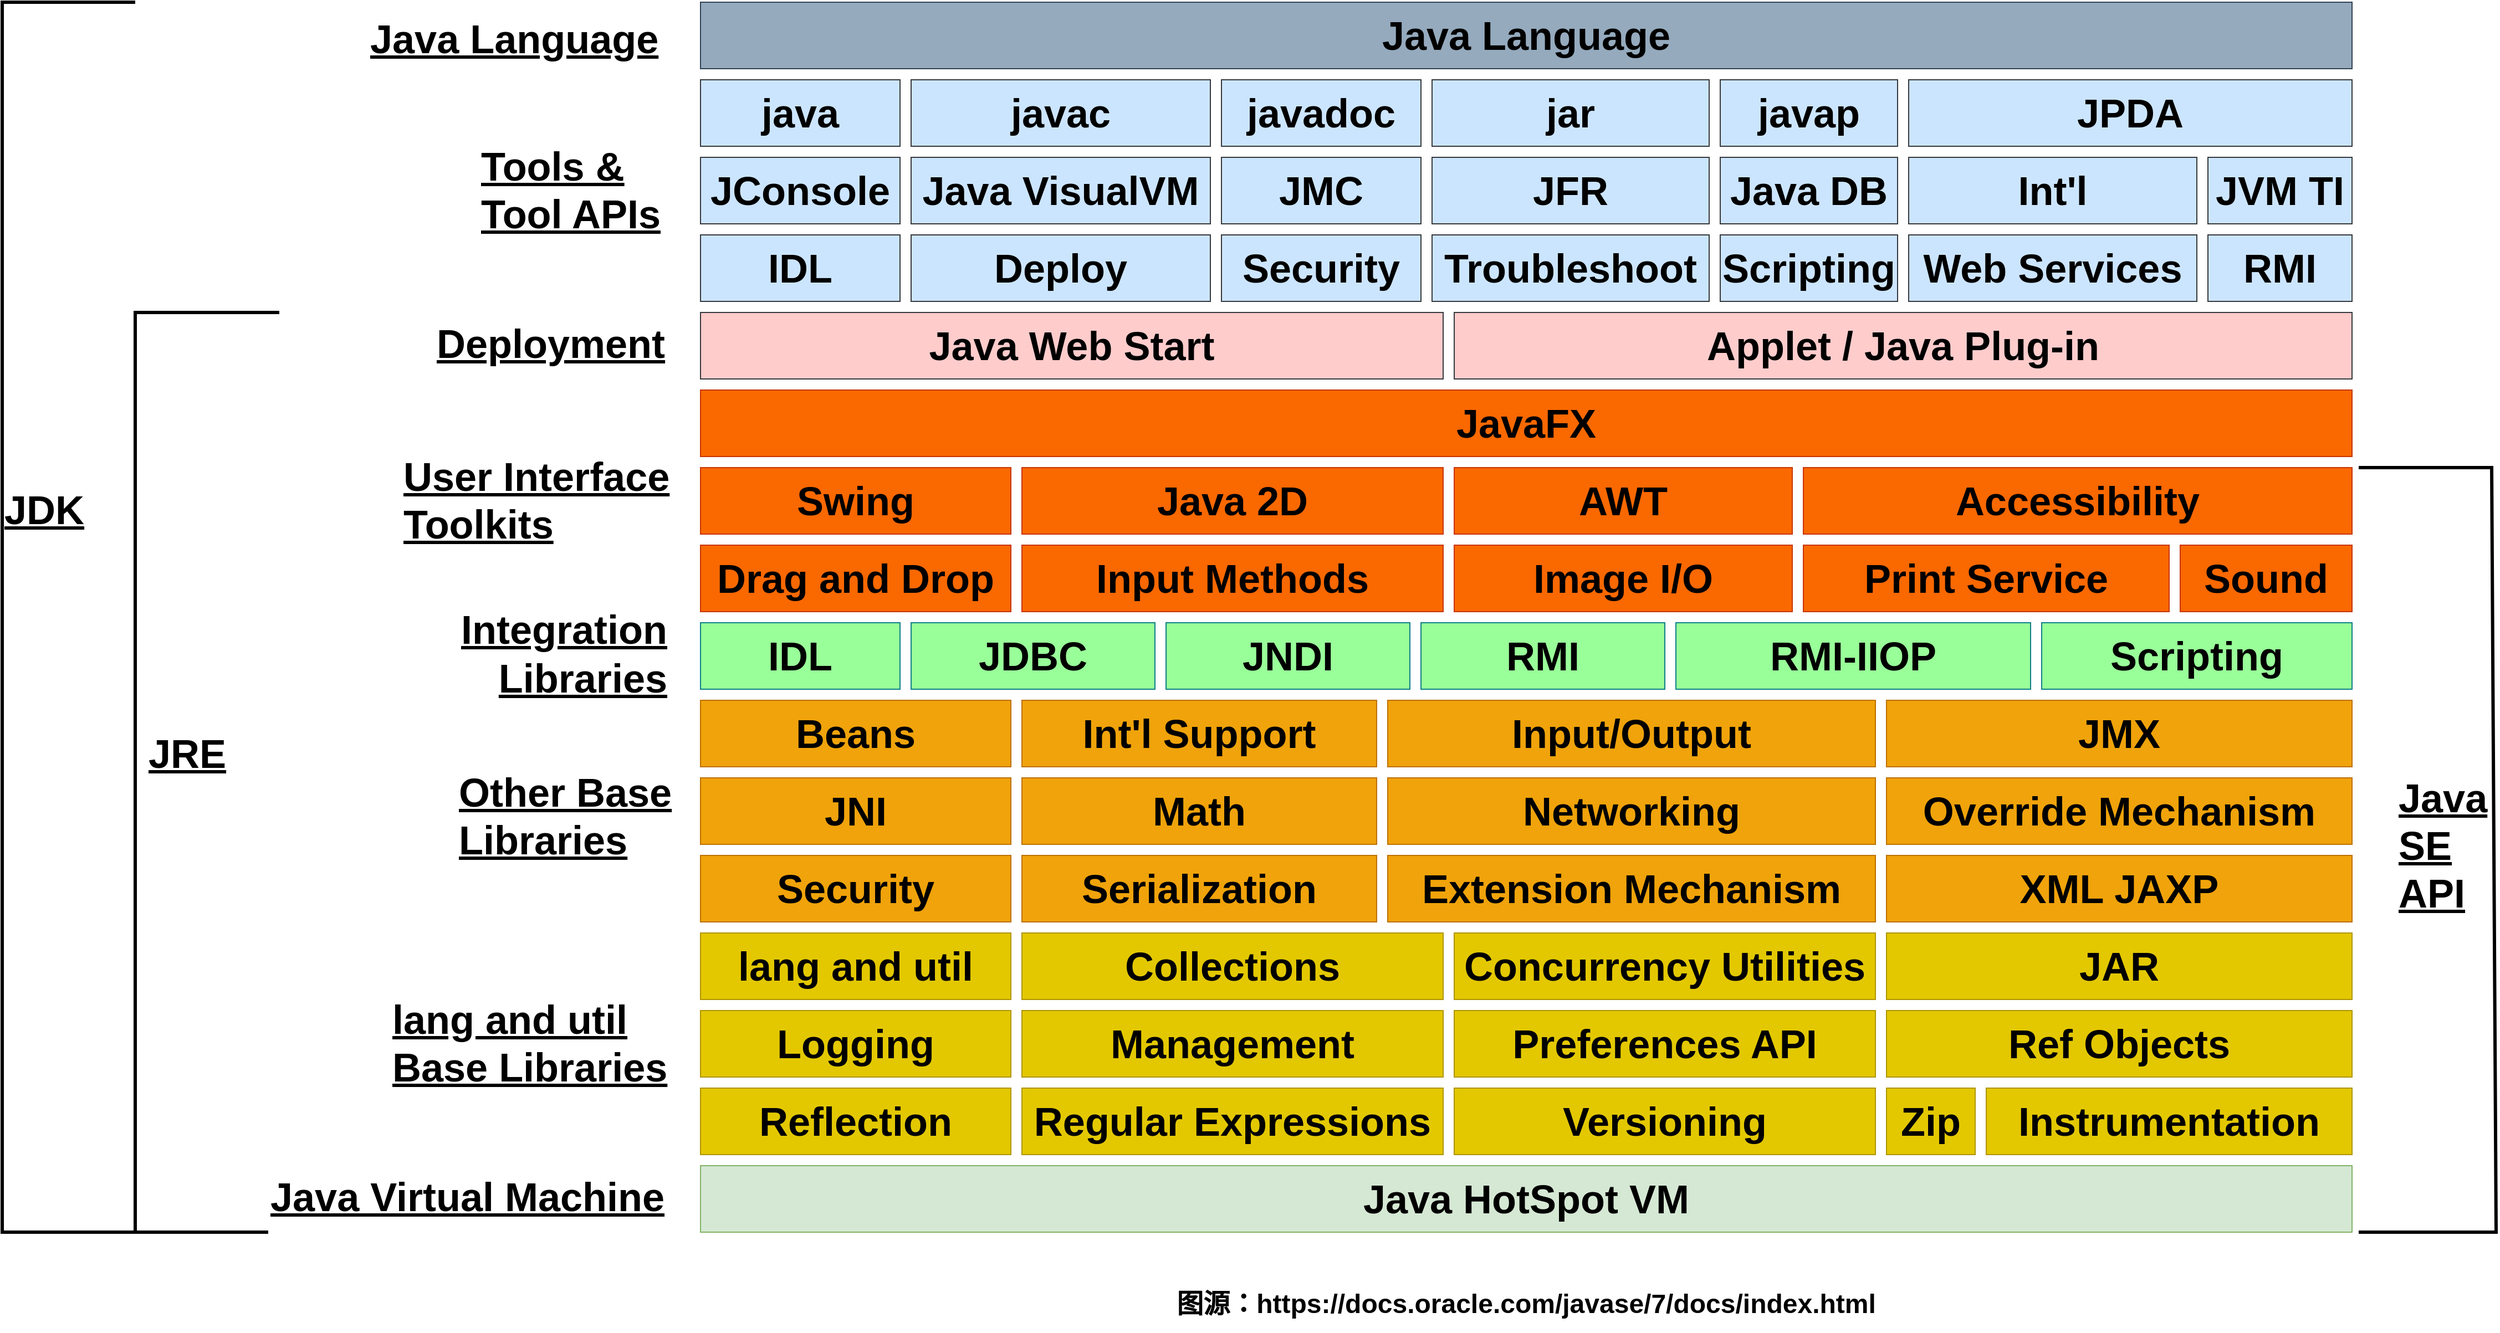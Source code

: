 <mxfile version="21.2.1" type="github">
  <diagram name="第 1 页" id="e0v4SnkxaWRDu-nPqgIv">
    <mxGraphModel dx="2215" dy="1630" grid="1" gridSize="10" guides="1" tooltips="1" connect="0" arrows="1" fold="1" page="1" pageScale="1" pageWidth="2400" pageHeight="1400" math="0" shadow="0">
      <root>
        <mxCell id="0" />
        <mxCell id="1" parent="0" />
        <mxCell id="uxTEpEnqK7FpSmuJOx9n-1" value="&lt;a style=&quot;color: rgb(0, 0, 0); font-family: Arial, Helvetica, sans-serif; font-weight: bold; text-decoration-line: none; font-size: 36px;&quot; class=&quot;atext&quot; href=&quot;https://docs.oracle.com/javase/7/docs/technotes/guides/vm/index.html&quot; alt=&quot;Java HotSpot VM&quot;&gt;Java HotSpot VM&lt;/a&gt;" style="rounded=0;whiteSpace=wrap;html=1;fillColor=#d5e8d4;strokeColor=#82b366;verticalAlign=middle;" parent="1" vertex="1">
          <mxGeometry x="705" y="1163" width="1490" height="60" as="geometry" />
        </mxCell>
        <mxCell id="uxTEpEnqK7FpSmuJOx9n-5" value="&lt;a style=&quot;color: rgb(0, 0, 0); font-family: Arial, Helvetica, sans-serif; font-weight: bold; text-decoration-line: none;&quot; alt=&quot;Introspection of loaded classes and objects&quot; class=&quot;atext&quot; href=&quot;https://docs.oracle.com/javase/7/docs/technotes/guides/reflection/index.html&quot;&gt;&lt;font style=&quot;font-size: 36px;&quot;&gt;Reflection&lt;/font&gt;&lt;/a&gt;" style="rounded=0;whiteSpace=wrap;html=1;fontSize=36;fillColor=#e3c800;strokeColor=#B09500;fontColor=#000000;" parent="1" vertex="1">
          <mxGeometry x="705" y="1093" width="280" height="60" as="geometry" />
        </mxCell>
        <mxCell id="uxTEpEnqK7FpSmuJOx9n-6" value="&lt;a style=&quot;color: rgb(0, 0, 0); font-family: Arial, Helvetica, sans-serif; font-weight: bold; text-decoration-line: none;&quot; class=&quot;atext&quot; href=&quot;https://docs.oracle.com/javase/7/docs/api/java/util/regex/package-summary.html&quot; alt=&quot;Regular expressions&quot;&gt;&lt;font style=&quot;font-size: 36px;&quot;&gt;Regular Expressions&lt;/font&gt;&lt;/a&gt;" style="rounded=0;whiteSpace=wrap;html=1;fontSize=36;fillColor=#e3c800;strokeColor=#B09500;fontColor=#000000;" parent="1" vertex="1">
          <mxGeometry x="995" y="1093" width="380" height="60" as="geometry" />
        </mxCell>
        <mxCell id="uxTEpEnqK7FpSmuJOx9n-7" value="&lt;a style=&quot;color: rgb(0, 0, 0); font-family: Arial, Helvetica, sans-serif; font-weight: bold; text-decoration-line: none;&quot; alt=&quot;Package Version Identification&quot; class=&quot;atext&quot; href=&quot;https://docs.oracle.com/javase/7/docs/technotes/guides/versioning/index.html&quot;&gt;Versioning&lt;/a&gt;" style="rounded=0;whiteSpace=wrap;html=1;fontSize=36;fillColor=#e3c800;strokeColor=#B09500;fontColor=#000000;" parent="1" vertex="1">
          <mxGeometry x="1385" y="1093" width="380" height="60" as="geometry" />
        </mxCell>
        <mxCell id="uxTEpEnqK7FpSmuJOx9n-8" value="&lt;a style=&quot;color: rgb(0, 0, 0); font-family: Arial, Helvetica, sans-serif; font-weight: bold; text-decoration-line: none;&quot; alt=&quot;Reading and writing ZIP and GZIP file formats&quot; class=&quot;atext&quot; href=&quot;https://docs.oracle.com/javase/7/docs/api/java/util/zip/package-summary.html&quot;&gt;&lt;font style=&quot;font-size: 36px;&quot;&gt;Zip&lt;/font&gt;&lt;/a&gt;" style="rounded=0;whiteSpace=wrap;html=1;fontSize=36;fillColor=#e3c800;strokeColor=#B09500;fontColor=#000000;" parent="1" vertex="1">
          <mxGeometry x="1775" y="1093" width="80" height="60" as="geometry" />
        </mxCell>
        <mxCell id="uxTEpEnqK7FpSmuJOx9n-9" value="&lt;a style=&quot;color: rgb(0, 0, 0); font-family: Arial, Helvetica, sans-serif; font-weight: bold; text-decoration-line: none;&quot; alt=&quot;instrumentation&quot; class=&quot;atext&quot; href=&quot;https://docs.oracle.com/javase/7/docs/technotes/guides/instrumentation/index.html&quot;&gt;Instrumentation&lt;/a&gt;" style="rounded=0;whiteSpace=wrap;html=1;fontSize=36;fillColor=#e3c800;strokeColor=#B09500;fontColor=#000000;" parent="1" vertex="1">
          <mxGeometry x="1865" y="1093" width="330" height="60" as="geometry" />
        </mxCell>
        <mxCell id="uxTEpEnqK7FpSmuJOx9n-10" value="&lt;a style=&quot;color: rgb(0, 0, 0); font-family: Arial, Helvetica, sans-serif; font-weight: bold; text-decoration-line: none;&quot; class=&quot;atext&quot; href=&quot;https://docs.oracle.com/javase/7/docs/technotes/guides/logging/index.html&quot; alt=&quot;Logging features&quot;&gt;Logging&lt;/a&gt;" style="rounded=0;whiteSpace=wrap;html=1;fontSize=36;fillColor=#e3c800;strokeColor=#B09500;fontColor=#000000;" parent="1" vertex="1">
          <mxGeometry x="705" y="1023" width="280" height="60" as="geometry" />
        </mxCell>
        <mxCell id="uxTEpEnqK7FpSmuJOx9n-11" value="&lt;a style=&quot;color: rgb(0, 0, 0); font-family: Arial, Helvetica, sans-serif; font-weight: bold; text-decoration-line: none;&quot; alt=&quot;Java virtual machine monitoring and management&quot; class=&quot;atext&quot; href=&quot;https://docs.oracle.com/javase/7/docs/technotes/guides/management/index.html&quot;&gt;Management&lt;/a&gt;" style="rounded=0;whiteSpace=wrap;html=1;fontSize=36;fillColor=#e3c800;strokeColor=#B09500;fontColor=#000000;" parent="1" vertex="1">
          <mxGeometry x="995" y="1023" width="380" height="60" as="geometry" />
        </mxCell>
        <mxCell id="uxTEpEnqK7FpSmuJOx9n-12" value="&lt;a style=&quot;color: rgb(0, 0, 0); font-family: Arial, Helvetica, sans-serif; font-weight: bold; text-decoration-line: none;&quot; class=&quot;atext&quot; href=&quot;https://docs.oracle.com/javase/7/docs/technotes/guides/preferences/index.html&quot; alt=&quot;Preferences&quot;&gt;Preferences API&lt;/a&gt;" style="rounded=0;whiteSpace=wrap;html=1;fontSize=36;fillColor=#e3c800;strokeColor=#B09500;fontColor=#000000;" parent="1" vertex="1">
          <mxGeometry x="1385" y="1023" width="380" height="60" as="geometry" />
        </mxCell>
        <mxCell id="uxTEpEnqK7FpSmuJOx9n-14" value="&lt;a style=&quot;color: rgb(0, 0, 0); font-family: Arial, Helvetica, sans-serif; font-weight: bold; text-decoration-line: none;&quot; class=&quot;atext&quot; href=&quot;https://docs.oracle.com/javase/7/docs/api/java/lang/ref/package-summary.html&quot; alt=&quot;Reference Objects API&quot;&gt;Ref Objects&lt;/a&gt;" style="rounded=0;whiteSpace=wrap;html=1;fontSize=36;fillColor=#e3c800;strokeColor=#B09500;fontColor=#000000;" parent="1" vertex="1">
          <mxGeometry x="1775" y="1023" width="420" height="60" as="geometry" />
        </mxCell>
        <mxCell id="uxTEpEnqK7FpSmuJOx9n-15" value="&lt;a style=&quot;color: rgb(0, 0, 0); font-family: Arial, Helvetica, sans-serif; font-weight: bold; text-decoration-line: none;&quot; alt=&quot;java.lang and java.util packages&quot; class=&quot;atext&quot; href=&quot;https://docs.oracle.com/javase/7/docs/technotes/guides/lang/index.html&quot;&gt;lang and util&lt;/a&gt;" style="rounded=0;whiteSpace=wrap;html=1;fontSize=36;fillColor=#e3c800;strokeColor=#B09500;fontColor=#000000;" parent="1" vertex="1">
          <mxGeometry x="705" y="953" width="280" height="60" as="geometry" />
        </mxCell>
        <mxCell id="uxTEpEnqK7FpSmuJOx9n-16" value="&lt;a style=&quot;color: rgb(0, 0, 0); font-family: Arial, Helvetica, sans-serif; font-weight: bold; text-decoration-line: none;&quot; alt=&quot;Framework for representing and manipulating collections&quot; class=&quot;atext&quot; href=&quot;https://docs.oracle.com/javase/7/docs/technotes/guides/collections/index.html&quot;&gt;Collections&lt;/a&gt;" style="rounded=0;whiteSpace=wrap;html=1;fontSize=36;fillColor=#e3c800;strokeColor=#B09500;fontColor=#000000;" parent="1" vertex="1">
          <mxGeometry x="995" y="953" width="380" height="60" as="geometry" />
        </mxCell>
        <mxCell id="uxTEpEnqK7FpSmuJOx9n-17" value="&lt;a style=&quot;color: rgb(0, 0, 0); font-family: Arial, Helvetica, sans-serif; font-weight: bold; text-decoration-line: none;&quot; alt=&quot;Concurrency utilities&quot; class=&quot;atext&quot; href=&quot;https://docs.oracle.com/javase/7/docs/technotes/guides/concurrency/index.html&quot;&gt;Concurrency Utilities&lt;/a&gt;" style="rounded=0;whiteSpace=wrap;html=1;fontSize=36;fillColor=#e3c800;strokeColor=#B09500;fontColor=#000000;" parent="1" vertex="1">
          <mxGeometry x="1385" y="953" width="380" height="60" as="geometry" />
        </mxCell>
        <mxCell id="uxTEpEnqK7FpSmuJOx9n-18" value="&lt;a style=&quot;color: rgb(0, 0, 0); font-family: Arial, Helvetica, sans-serif; font-weight: bold; text-decoration-line: none;&quot; alt=&quot;Platform-independent file format that aggregates many files into one&quot; class=&quot;atext&quot; href=&quot;https://docs.oracle.com/javase/7/docs/technotes/guides/jar/index.html&quot;&gt;JAR&lt;/a&gt;" style="rounded=0;whiteSpace=wrap;html=1;fontSize=36;fillColor=#e3c800;strokeColor=#B09500;fontColor=#000000;" parent="1" vertex="1">
          <mxGeometry x="1775" y="953" width="420" height="60" as="geometry" />
        </mxCell>
        <mxCell id="uxTEpEnqK7FpSmuJOx9n-19" value="&lt;a style=&quot;font-size: 36px; color: rgb(0, 0, 0); font-family: Arial, Helvetica, sans-serif; text-decoration: underline; font-style: normal; font-variant-ligatures: normal; font-variant-caps: normal; font-weight: 400; letter-spacing: normal; orphans: 2; text-align: right; text-indent: 0px; text-transform: none; widows: 2; word-spacing: 0px; -webkit-text-stroke-width: 0px;&quot; class=&quot;ahead&quot; href=&quot;https://docs.oracle.com/javase/7/docs/technotes/guides/vm/index.html&quot; alt=&quot;Java Virtual Machine&quot;&gt;&lt;b style=&quot;font-size: 36px;&quot;&gt;Java Virtual Machine&lt;/b&gt;&lt;/a&gt;" style="text;whiteSpace=wrap;html=1;fontSize=36;" parent="1" vertex="1">
          <mxGeometry x="315" y="1163" width="370" height="60" as="geometry" />
        </mxCell>
        <mxCell id="uxTEpEnqK7FpSmuJOx9n-20" value="&lt;a style=&quot;font-size: 36px; color: rgb(0, 0, 0); font-family: Arial, Helvetica, sans-serif; text-decoration: underline; font-style: normal; font-variant-ligatures: normal; font-variant-caps: normal; font-weight: 400; letter-spacing: normal; orphans: 2; text-align: right; text-indent: 0px; text-transform: none; widows: 2; word-spacing: 0px; -webkit-text-stroke-width: 0px;&quot; class=&quot;ahead&quot; href=&quot;https://docs.oracle.com/javase/7/docs/technotes/guides/index.html#langutil&quot;&gt;&lt;b style=&quot;font-size: 36px;&quot;&gt;lang and util&lt;br style=&quot;font-size: 36px;&quot;&gt;Base Libraries&lt;/b&gt;&lt;/a&gt;" style="text;whiteSpace=wrap;html=1;fontSize=36;" parent="1" vertex="1">
          <mxGeometry x="425" y="1003" width="260" height="100" as="geometry" />
        </mxCell>
        <mxCell id="uxTEpEnqK7FpSmuJOx9n-21" value="&lt;font style=&quot;font-size: 24px;&quot;&gt;图源：https://docs.oracle.com/javase/7/docs/index.html&lt;/font&gt;" style="text;html=1;strokeColor=none;fillColor=none;align=center;verticalAlign=middle;whiteSpace=wrap;rounded=0;fontStyle=1" parent="1" vertex="1">
          <mxGeometry x="1115" y="1263" width="670" height="50" as="geometry" />
        </mxCell>
        <mxCell id="oNcUS2OVP6WuHT-fpof1-1" value="&lt;a style=&quot;color: rgb(0, 0, 0); font-family: Arial, Helvetica, sans-serif; font-weight: bold; text-decoration-line: none;&quot; alt=&quot;Writing secure applications&quot; class=&quot;atext&quot; href=&quot;https://docs.oracle.com/javase/7/docs/technotes/guides/security/index.html&quot;&gt;Security&lt;/a&gt;" style="rounded=0;whiteSpace=wrap;html=1;fontSize=36;fillColor=#f0a30a;strokeColor=#BD7000;fontColor=#000000;" parent="1" vertex="1">
          <mxGeometry x="705" y="883" width="280" height="60" as="geometry" />
        </mxCell>
        <mxCell id="oNcUS2OVP6WuHT-fpof1-2" value="&lt;a style=&quot;color: rgb(0, 0, 0); font-family: Arial, Helvetica, sans-serif; font-weight: bold; text-decoration-line: none;&quot; alt=&quot;Java input/output classes with object support serialization&quot; class=&quot;atext&quot; href=&quot;https://docs.oracle.com/javase/7/docs/technotes/guides/serialization/index.html&quot;&gt;Serialization&lt;/a&gt;" style="rounded=0;whiteSpace=wrap;html=1;fontSize=36;fillColor=#f0a30a;strokeColor=#BD7000;fontColor=#000000;" parent="1" vertex="1">
          <mxGeometry x="995" y="883" width="320" height="60" as="geometry" />
        </mxCell>
        <mxCell id="oNcUS2OVP6WuHT-fpof1-3" value="&lt;a style=&quot;color: rgb(0, 0, 0); font-family: Arial, Helvetica, sans-serif; font-weight: bold; text-decoration-line: none;&quot; alt=&quot;Mechanism for JVM to use optional packages&quot; class=&quot;atext&quot; href=&quot;https://docs.oracle.com/javase/7/docs/technotes/guides/extensions/index.html&quot;&gt;Extension Mechanism&lt;/a&gt;" style="rounded=0;whiteSpace=wrap;html=1;fontSize=36;fillColor=#f0a30a;strokeColor=#BD7000;fontColor=#000000;" parent="1" vertex="1">
          <mxGeometry x="1325" y="883" width="440" height="60" as="geometry" />
        </mxCell>
        <mxCell id="oNcUS2OVP6WuHT-fpof1-5" value="&lt;a style=&quot;color: rgb(0, 0, 0); font-family: Arial, Helvetica, sans-serif; font-weight: bold; text-decoration-line: none;&quot; alt=&quot;Java API for Extensible Markup Language Processing&quot; class=&quot;atext&quot; href=&quot;https://docs.oracle.com/javase/7/docs/technotes/guides/xml/index.html&quot;&gt;XML JAXP&lt;/a&gt;" style="rounded=0;whiteSpace=wrap;html=1;fontSize=36;fillColor=#f0a30a;strokeColor=#BD7000;fontColor=#000000;" parent="1" vertex="1">
          <mxGeometry x="1775" y="883" width="420" height="60" as="geometry" />
        </mxCell>
        <mxCell id="oNcUS2OVP6WuHT-fpof1-6" value="&lt;a style=&quot;color: rgb(0, 0, 0); font-family: Arial, Helvetica, sans-serif; font-weight: bold; text-decoration-line: none;&quot; alt=&quot;Java Native Interface&quot; class=&quot;atext&quot; href=&quot;https://docs.oracle.com/javase/7/docs/technotes/guides/jni/index.html&quot;&gt;JNI&lt;/a&gt;" style="rounded=0;whiteSpace=wrap;html=1;fontSize=36;fillColor=#f0a30a;strokeColor=#BD7000;fontColor=#000000;" parent="1" vertex="1">
          <mxGeometry x="705" y="813" width="280" height="60" as="geometry" />
        </mxCell>
        <mxCell id="oNcUS2OVP6WuHT-fpof1-7" value="&lt;a style=&quot;color: rgb(0, 0, 0); font-family: Arial, Helvetica, sans-serif; font-weight: bold; text-decoration-line: none;&quot; alt=&quot;Floating point and arbitrary-precision math&quot; class=&quot;atext&quot; href=&quot;https://docs.oracle.com/javase/7/docs/technotes/guides/math/index.html&quot;&gt;Math&lt;/a&gt;" style="rounded=0;whiteSpace=wrap;html=1;fontSize=36;fillColor=#f0a30a;strokeColor=#BD7000;fontColor=#000000;" parent="1" vertex="1">
          <mxGeometry x="995" y="813" width="320" height="60" as="geometry" />
        </mxCell>
        <mxCell id="oNcUS2OVP6WuHT-fpof1-8" value="&lt;a style=&quot;color: rgb(0, 0, 0); font-family: Arial, Helvetica, sans-serif; font-weight: bold; text-decoration-line: none;&quot; alt=&quot;Networking API&quot; class=&quot;atext&quot; href=&quot;https://docs.oracle.com/javase/7/docs/technotes/guides/net/index.html&quot;&gt;Networking&lt;/a&gt;" style="rounded=0;whiteSpace=wrap;html=1;fontSize=36;fillColor=#f0a30a;strokeColor=#BD7000;fontColor=#000000;" parent="1" vertex="1">
          <mxGeometry x="1325" y="813" width="440" height="60" as="geometry" />
        </mxCell>
        <mxCell id="oNcUS2OVP6WuHT-fpof1-9" value="&lt;a style=&quot;color: rgb(0, 0, 0); font-family: Arial, Helvetica, sans-serif; font-weight: bold; text-decoration-line: none;&quot; alt=&quot;Endorsed Standards Override Mechanism&quot; class=&quot;atext&quot; href=&quot;https://docs.oracle.com/javase/7/docs/technotes/guides/standards/index.html&quot;&gt;Override Mechanism&lt;/a&gt;" style="rounded=0;whiteSpace=wrap;html=1;fontSize=36;fillColor=#f0a30a;strokeColor=#BD7000;fontColor=#000000;" parent="1" vertex="1">
          <mxGeometry x="1775" y="813" width="420" height="60" as="geometry" />
        </mxCell>
        <mxCell id="oNcUS2OVP6WuHT-fpof1-10" value="&lt;a style=&quot;color: rgb(0, 0, 0); font-family: Arial, Helvetica, sans-serif; font-weight: bold; text-decoration-line: none;&quot; alt=&quot;Java Beans component API&quot; class=&quot;atext&quot; href=&quot;https://docs.oracle.com/javase/7/docs/technotes/guides/beans/index.html&quot;&gt;Beans&lt;/a&gt;" style="rounded=0;whiteSpace=wrap;html=1;fontSize=36;fillColor=#f0a30a;strokeColor=#BD7000;fontColor=#000000;" parent="1" vertex="1">
          <mxGeometry x="705" y="743" width="280" height="60" as="geometry" />
        </mxCell>
        <mxCell id="oNcUS2OVP6WuHT-fpof1-11" value="&lt;a style=&quot;color: rgb(0, 0, 0); font-family: Arial, Helvetica, sans-serif; font-weight: bold; text-decoration-line: none;&quot; alt=&quot;Application internationalization&quot; class=&quot;atext&quot; href=&quot;https://docs.oracle.com/javase/7/docs/technotes/guides/intl/index.html&quot;&gt;Int&#39;l Support&lt;/a&gt;" style="rounded=0;whiteSpace=wrap;html=1;fontSize=36;fillColor=#f0a30a;strokeColor=#BD7000;fontColor=#000000;" parent="1" vertex="1">
          <mxGeometry x="995" y="743" width="320" height="60" as="geometry" />
        </mxCell>
        <mxCell id="oNcUS2OVP6WuHT-fpof1-12" value="&lt;a style=&quot;color: rgb(0, 0, 0); font-family: Arial, Helvetica, sans-serif; font-weight: bold; text-decoration-line: none;&quot; alt=&quot;Input and output through data streams, serialization and file systems&quot; class=&quot;atext&quot; href=&quot;https://docs.oracle.com/javase/7/docs/technotes/guides/io/index.html&quot;&gt;Input/Output&lt;/a&gt;" style="rounded=0;whiteSpace=wrap;html=1;fontSize=36;fillColor=#f0a30a;strokeColor=#BD7000;fontColor=#000000;" parent="1" vertex="1">
          <mxGeometry x="1325" y="743" width="440" height="60" as="geometry" />
        </mxCell>
        <mxCell id="oNcUS2OVP6WuHT-fpof1-13" value="&lt;a style=&quot;color: rgb(0, 0, 0); font-family: Arial, Helvetica, sans-serif; font-weight: bold; text-decoration-line: none;&quot; alt=&quot;Java Management Extensions&quot; class=&quot;atext&quot; href=&quot;https://docs.oracle.com/javase/7/docs/technotes/guides/jmx/index.html&quot;&gt;JMX&lt;/a&gt;" style="rounded=0;whiteSpace=wrap;html=1;fontSize=36;fillColor=#f0a30a;strokeColor=#BD7000;fontColor=#000000;" parent="1" vertex="1">
          <mxGeometry x="1775" y="743" width="420" height="60" as="geometry" />
        </mxCell>
        <mxCell id="oNcUS2OVP6WuHT-fpof1-14" value="&lt;a style=&quot;font-size: 36px; color: rgb(0, 0, 0); font-family: Arial, Helvetica, sans-serif; text-decoration: underline; font-style: normal; font-variant-ligatures: normal; font-variant-caps: normal; font-weight: 400; letter-spacing: normal; orphans: 2; text-align: right; text-indent: 0px; text-transform: none; widows: 2; word-spacing: 0px; -webkit-text-stroke-width: 0px;&quot; alt=&quot;Base libraries other than lang and util&quot; class=&quot;ahead&quot; href=&quot;https://docs.oracle.com/javase/7/docs/technotes/guides/index.html#otherbase&quot;&gt;&lt;b style=&quot;font-size: 36px;&quot;&gt;Other Base&lt;br style=&quot;font-size: 36px;&quot;&gt;Libraries&lt;/b&gt;&lt;/a&gt;" style="text;whiteSpace=wrap;html=1;fontSize=36;" parent="1" vertex="1">
          <mxGeometry x="485" y="798" width="200" height="90" as="geometry" />
        </mxCell>
        <mxCell id="oNcUS2OVP6WuHT-fpof1-15" value="&lt;a style=&quot;color: rgb(0, 0, 0); font-family: Arial, Helvetica, sans-serif; font-weight: bold; text-decoration-line: none;&quot; alt=&quot;Interfaces defined in CORBA Interface Definition Language&quot; class=&quot;atext&quot; href=&quot;https://docs.oracle.com/javase/7/docs/technotes/guides/idl/index.html&quot;&gt;IDL&lt;/a&gt;" style="rounded=0;whiteSpace=wrap;html=1;fontSize=36;fillColor=#99FF99;strokeColor=#0e8088;" parent="1" vertex="1">
          <mxGeometry x="705" y="673" width="180" height="60" as="geometry" />
        </mxCell>
        <mxCell id="oNcUS2OVP6WuHT-fpof1-16" value="&lt;a style=&quot;color: rgb(0, 0, 0); font-family: Arial, Helvetica, sans-serif; font-weight: bold; text-decoration-line: none;&quot; alt=&quot;RMI interfaces using IIOP as the underlying transport&quot; class=&quot;atext&quot; href=&quot;https://docs.oracle.com/javase/7/docs/technotes/guides/rmi-iiop/index.html&quot;&gt;RMI-IIOP&lt;/a&gt;" style="rounded=0;whiteSpace=wrap;html=1;fontSize=36;fillColor=#99FF99;strokeColor=#0e8088;" parent="1" vertex="1">
          <mxGeometry x="1585" y="673" width="320" height="60" as="geometry" />
        </mxCell>
        <mxCell id="oNcUS2OVP6WuHT-fpof1-17" value="&lt;a style=&quot;color: rgb(0, 0, 0); font-family: Arial, Helvetica, sans-serif; font-weight: bold; text-decoration-line: none;&quot; alt=&quot;Scripting for the Java Platform&quot; class=&quot;atext&quot; href=&quot;https://docs.oracle.com/javase/7/docs/technotes/guides/scripting/index.html&quot;&gt;Scripting&lt;/a&gt;" style="rounded=0;whiteSpace=wrap;html=1;fontSize=36;fillColor=#99FF99;strokeColor=#0e8088;" parent="1" vertex="1">
          <mxGeometry x="1915" y="673" width="280" height="60" as="geometry" />
        </mxCell>
        <mxCell id="oNcUS2OVP6WuHT-fpof1-18" value="&lt;a style=&quot;color: rgb(0, 0, 0); font-family: Arial, Helvetica, sans-serif; font-weight: bold; text-decoration-line: none;&quot; alt=&quot;Java Database Connectivity&quot; class=&quot;atext&quot; href=&quot;https://docs.oracle.com/javase/7/docs/technotes/guides/jdbc/index.html&quot;&gt;JDBC&lt;/a&gt;" style="rounded=0;whiteSpace=wrap;html=1;fontSize=36;fillColor=#99FF99;strokeColor=#0e8088;" parent="1" vertex="1">
          <mxGeometry x="895" y="673" width="220" height="60" as="geometry" />
        </mxCell>
        <mxCell id="oNcUS2OVP6WuHT-fpof1-19" value="&lt;a style=&quot;color: rgb(0, 0, 0); font-family: Arial, Helvetica, sans-serif; font-weight: bold; text-decoration-line: none;&quot; alt=&quot;Java Naming and Directory Interface&quot; class=&quot;atext&quot; href=&quot;https://docs.oracle.com/javase/7/docs/technotes/guides/jndi/index.html&quot;&gt;JNDI&lt;/a&gt;" style="rounded=0;whiteSpace=wrap;html=1;fontSize=36;fillColor=#99FF99;strokeColor=#0e8088;" parent="1" vertex="1">
          <mxGeometry x="1125" y="673" width="220" height="60" as="geometry" />
        </mxCell>
        <mxCell id="oNcUS2OVP6WuHT-fpof1-20" value="&lt;a style=&quot;color: rgb(0, 0, 0); font-family: Arial, Helvetica, sans-serif; font-weight: bold; text-decoration-line: none;&quot; alt=&quot;Remote Method Invocation&quot; class=&quot;atext&quot; href=&quot;https://docs.oracle.com/javase/7/docs/technotes/guides/rmi/index.html&quot;&gt;RMI&lt;/a&gt;" style="rounded=0;whiteSpace=wrap;html=1;fontSize=36;fillColor=#99FF99;strokeColor=#0e8088;" parent="1" vertex="1">
          <mxGeometry x="1355" y="673" width="220" height="60" as="geometry" />
        </mxCell>
        <mxCell id="oNcUS2OVP6WuHT-fpof1-21" value="&lt;table style=&quot;border-collapse: collapse; border: 0px; color: rgb(0, 0, 0); font-family: Arial, Helvetica, FreeSans, Luxi-sans, &amp;quot;Nimbus Sans L&amp;quot;, sans-serif; font-size: 36px; font-style: normal; font-variant-ligatures: normal; font-variant-caps: normal; font-weight: 400; letter-spacing: normal; orphans: 2; text-align: start; text-transform: none; widows: 2; word-spacing: 0px; -webkit-text-stroke-width: 0px; text-decoration-thickness: initial; text-decoration-style: initial; text-decoration-color: initial;&quot; cellpadding=&quot;0&quot; cellspacing=&quot;0&quot; class=&quot;table&quot; summary=&quot;&quot;&gt;&lt;tbody style=&quot;font-size: 36px;&quot;&gt;&lt;tr valign=&quot;top&quot; style=&quot;font-size: 36px;&quot;&gt;&lt;td style=&quot;border: 2px solid white; padding-right: 0.5em; vertical-align: middle; text-align: right; font-size: 36px;&quot; title=&quot;Integration libraries&quot; class=&quot;tdhead&quot;&gt;&lt;a style=&quot;font-size: 36px; color: rgb(0, 0, 0); font-family: Arial, Helvetica, sans-serif; text-decoration: underline;&quot; class=&quot;ahead&quot; href=&quot;https://docs.oracle.com/javase/7/docs/technotes/guides/index.html#integration&quot;&gt;&lt;b style=&quot;font-size: 36px;&quot;&gt;Integration&lt;br style=&quot;font-size: 36px;&quot;&gt;Libraries&lt;/b&gt;&lt;/a&gt;&lt;/td&gt;&lt;td style=&quot;font-size: 36px;&quot;&gt;&lt;table style=&quot;width: 510.219px; height: 26.797px; border: 0px; border-collapse: separate; border-spacing: 0px; font-size: 36px;&quot; summary=&quot;&quot; class=&quot;tablerows&quot;&gt;&lt;tbody style=&quot;font-size: 36px;&quot;&gt;&lt;tr style=&quot;font-size: 36px;&quot;&gt;&lt;/tr&gt;&lt;/tbody&gt;&lt;/table&gt;&#xa;&#xa;&lt;/td&gt;&lt;/tr&gt;&lt;/tbody&gt;&lt;/table&gt;" style="text;whiteSpace=wrap;html=1;fontSize=36;" parent="1" vertex="1">
          <mxGeometry x="485" y="637" width="200" height="100" as="geometry" />
        </mxCell>
        <mxCell id="oNcUS2OVP6WuHT-fpof1-23" value="&lt;a style=&quot;color: rgb(0, 0, 0); font-family: Arial, Helvetica, sans-serif; font-weight: bold; text-decoration-line: none;&quot; alt=&quot;API for printing&quot; class=&quot;atext&quot; href=&quot;https://docs.oracle.com/javase/7/docs/technotes/guides/jps/index.html&quot;&gt;Print Service&lt;/a&gt;" style="rounded=0;whiteSpace=wrap;html=1;fontSize=36;fillColor=#fa6800;strokeColor=#C73500;fontColor=#000000;" parent="1" vertex="1">
          <mxGeometry x="1700" y="603" width="330" height="60" as="geometry" />
        </mxCell>
        <mxCell id="oNcUS2OVP6WuHT-fpof1-24" value="&lt;a style=&quot;color: rgb(0, 0, 0); font-family: Arial, Helvetica, sans-serif; font-weight: bold; text-decoration-line: none;&quot; alt=&quot;API for capturing, processing, and playing back audio and MIDI data&quot; class=&quot;atext&quot; href=&quot;https://docs.oracle.com/javase/7/docs/technotes/guides/sound/index.html&quot;&gt;Sound&lt;/a&gt;" style="rounded=0;whiteSpace=wrap;html=1;fontSize=36;fillColor=#fa6800;strokeColor=#C73500;fontColor=#000000;" parent="1" vertex="1">
          <mxGeometry x="2040" y="603" width="155" height="60" as="geometry" />
        </mxCell>
        <mxCell id="oNcUS2OVP6WuHT-fpof1-28" value="&lt;a style=&quot;color: rgb(0, 0, 0); font-family: Arial, Helvetica, sans-serif; font-weight: bold; text-decoration-line: none;&quot; alt=&quot;GUI components for creating graphical user interfaces with pluggable look and feel&quot; class=&quot;atext&quot; href=&quot;https://docs.oracle.com/javase/7/docs/technotes/guides/swing/index.html&quot;&gt;Swing&lt;/a&gt;" style="rounded=0;whiteSpace=wrap;html=1;fontSize=36;fillColor=#fa6800;strokeColor=#C73500;fontColor=#000000;" parent="1" vertex="1">
          <mxGeometry x="705" y="533" width="280" height="60" as="geometry" />
        </mxCell>
        <mxCell id="oNcUS2OVP6WuHT-fpof1-29" value="&lt;a style=&quot;color: rgb(0, 0, 0); font-family: Arial, Helvetica, sans-serif; font-weight: bold; text-decoration-line: none;&quot; alt=&quot;Incorporate high-quality 2D graphics, text and images&quot; class=&quot;atext&quot; href=&quot;https://docs.oracle.com/javase/7/docs/technotes/guides/2d/index.html&quot;&gt;Java 2D&lt;/a&gt;" style="rounded=0;whiteSpace=wrap;html=1;fontSize=36;fillColor=#fa6800;strokeColor=#C73500;fontColor=#000000;" parent="1" vertex="1">
          <mxGeometry x="995" y="533" width="380" height="60" as="geometry" />
        </mxCell>
        <mxCell id="oNcUS2OVP6WuHT-fpof1-30" value="&lt;a style=&quot;color: rgb(0, 0, 0); font-family: Arial, Helvetica, sans-serif; font-weight: bold; text-decoration-line: none;&quot; alt=&quot;Abstract Window Toolkit for graphical user interface programming&quot; class=&quot;atext&quot; href=&quot;https://docs.oracle.com/javase/7/docs/technotes/guides/awt/index.html&quot;&gt;AWT&lt;/a&gt;" style="rounded=0;whiteSpace=wrap;html=1;fontSize=36;fillColor=#fa6800;strokeColor=#C73500;fontColor=#000000;" parent="1" vertex="1">
          <mxGeometry x="1385" y="533" width="305" height="60" as="geometry" />
        </mxCell>
        <mxCell id="oNcUS2OVP6WuHT-fpof1-31" value="&lt;a style=&quot;color: rgb(0, 0, 0); font-family: Arial, Helvetica, sans-serif; font-weight: bold; text-decoration-line: none;&quot; alt=&quot;Enable assistive technologies for user interfaces&quot; class=&quot;atext&quot; href=&quot;https://docs.oracle.com/javase/7/docs/technotes/guides/access/index.html&quot;&gt;Accessibility&lt;/a&gt;" style="rounded=0;whiteSpace=wrap;html=1;fontSize=36;fillColor=#fa6800;strokeColor=#C73500;fontColor=#000000;" parent="1" vertex="1">
          <mxGeometry x="1700" y="533" width="495" height="60" as="geometry" />
        </mxCell>
        <mxCell id="oNcUS2OVP6WuHT-fpof1-32" value="&lt;a style=&quot;font-size: 36px; color: rgb(0, 0, 0); font-family: Arial, Helvetica, sans-serif; text-decoration: underline; font-style: normal; font-variant-ligatures: normal; font-variant-caps: normal; font-weight: 400; letter-spacing: normal; orphans: 2; text-align: right; text-indent: 0px; text-transform: none; widows: 2; word-spacing: 0px; -webkit-text-stroke-width: 0px;&quot; class=&quot;ahead&quot; href=&quot;https://docs.oracle.com/javase/7/docs/technotes/guides/index.html#userinterface&quot;&gt;&lt;b style=&quot;font-size: 36px;&quot;&gt;User Interface&lt;br style=&quot;font-size: 36px;&quot;&gt;Toolkits&lt;/b&gt;&lt;/a&gt;" style="text;whiteSpace=wrap;html=1;fontSize=36;" parent="1" vertex="1">
          <mxGeometry x="435" y="513" width="250" height="100" as="geometry" />
        </mxCell>
        <mxCell id="oNcUS2OVP6WuHT-fpof1-34" value="" style="endArrow=none;html=1;rounded=0;strokeWidth=3;" parent="1" edge="1">
          <mxGeometry width="50" height="50" relative="1" as="geometry">
            <mxPoint x="2201" y="1223" as="sourcePoint" />
            <mxPoint x="2201" y="533" as="targetPoint" />
            <Array as="points">
              <mxPoint x="2325" y="1223" />
              <mxPoint x="2321" y="533" />
            </Array>
          </mxGeometry>
        </mxCell>
        <mxCell id="oNcUS2OVP6WuHT-fpof1-35" value="&lt;a style=&quot;font-size: 36px; color: rgb(0, 0, 0); font-family: Arial, Helvetica, sans-serif; font-weight: bold; text-decoration: underline; font-style: normal; font-variant-ligatures: normal; font-variant-caps: normal; letter-spacing: normal; orphans: 2; text-align: center; text-indent: 0px; text-transform: none; widows: 2; word-spacing: 0px; -webkit-text-stroke-width: 0px;&quot; class=&quot;atext&quot; href=&quot;https://docs.oracle.com/javase/7/docs/api/index.html&quot;&gt;Java SE&lt;br style=&quot;font-size: 36px;&quot;&gt;API&lt;/a&gt;" style="text;whiteSpace=wrap;html=1;fontSize=36;" parent="1" vertex="1">
          <mxGeometry x="2235" y="803" width="80" height="140" as="geometry" />
        </mxCell>
        <mxCell id="oNcUS2OVP6WuHT-fpof1-36" style="edgeStyle=orthogonalEdgeStyle;rounded=0;orthogonalLoop=1;jettySize=auto;html=1;exitX=0.5;exitY=1;exitDx=0;exitDy=0;" parent="1" source="oNcUS2OVP6WuHT-fpof1-35" target="oNcUS2OVP6WuHT-fpof1-35" edge="1">
          <mxGeometry relative="1" as="geometry" />
        </mxCell>
        <mxCell id="oNcUS2OVP6WuHT-fpof1-37" value="&lt;a style=&quot;color: rgb(0, 0, 0); font-family: Arial, Helvetica, sans-serif; font-weight: bold; text-decoration-line: none; font-size: 36px;&quot; alt=&quot;Set of graphics and media API that simplify development of data-driven enterprise client applications.&quot; class=&quot;atext&quot; href=&quot;http://docs.oracle.com/javafx/2/&quot;&gt;JavaFX&lt;/a&gt;" style="rounded=0;whiteSpace=wrap;html=1;fillColor=#fa6800;strokeColor=#C73500;verticalAlign=middle;fontColor=#000000;" parent="1" vertex="1">
          <mxGeometry x="705" y="463" width="1490" height="60" as="geometry" />
        </mxCell>
        <mxCell id="oNcUS2OVP6WuHT-fpof1-38" value="&lt;a style=&quot;color: rgb(0, 0, 0); font-family: Arial, Helvetica, sans-serif; font-weight: bold; text-decoration-line: none;&quot; alt=&quot;Seamlessly download and launch a Java application&quot; class=&quot;atext&quot; href=&quot;https://docs.oracle.com/javase/7/docs/technotes/guides/javaws/index.html&quot;&gt;Java Web Start&lt;/a&gt;" style="rounded=0;whiteSpace=wrap;html=1;fontSize=36;fillColor=#ffcccc;strokeColor=#36393d;" parent="1" vertex="1">
          <mxGeometry x="705" y="393" width="670" height="60" as="geometry" />
        </mxCell>
        <mxCell id="oNcUS2OVP6WuHT-fpof1-39" value="&lt;a style=&quot;color: rgb(0, 0, 0); font-family: Arial, Helvetica, sans-serif; font-weight: bold; text-decoration-line: none;&quot; alt=&quot;Use the JRE in your browser to run applets or Java beans&quot; class=&quot;atext&quot; href=&quot;https://docs.oracle.com/javase/7/docs/technotes/guides/jweb/applet/applet_dev_guide.html&quot;&gt;Applet / Java Plug-in&lt;/a&gt;" style="rounded=0;whiteSpace=wrap;html=1;fontSize=36;fillColor=#ffcccc;strokeColor=#36393d;" parent="1" vertex="1">
          <mxGeometry x="1385" y="393" width="810" height="60" as="geometry" />
        </mxCell>
        <mxCell id="oNcUS2OVP6WuHT-fpof1-41" value="&lt;a style=&quot;font-size: 36px; color: rgb(0, 0, 0); font-family: Arial, Helvetica, sans-serif; text-decoration: underline; font-style: normal; font-variant-ligatures: normal; font-variant-caps: normal; font-weight: 400; letter-spacing: normal; orphans: 2; text-align: right; text-indent: 0px; text-transform: none; widows: 2; word-spacing: 0px; -webkit-text-stroke-width: 0px;&quot; alt=&quot;Deployment&quot; class=&quot;ahead&quot; href=&quot;https://docs.oracle.com/javase/7/docs/technotes/guides/jweb/index.html&quot;&gt;&lt;b style=&quot;font-size: 36px;&quot;&gt;Deployment&lt;/b&gt;&lt;/a&gt;" style="text;whiteSpace=wrap;html=1;fontSize=36;" parent="1" vertex="1">
          <mxGeometry x="465" y="393" width="220" height="60" as="geometry" />
        </mxCell>
        <mxCell id="oNcUS2OVP6WuHT-fpof1-42" value="" style="endArrow=none;html=1;rounded=0;strokeWidth=3;" parent="1" edge="1">
          <mxGeometry width="50" height="50" relative="1" as="geometry">
            <mxPoint x="325" y="393" as="sourcePoint" />
            <mxPoint x="315" y="1223" as="targetPoint" />
            <Array as="points">
              <mxPoint x="195" y="393" />
              <mxPoint x="195" y="1223" />
            </Array>
          </mxGeometry>
        </mxCell>
        <mxCell id="oNcUS2OVP6WuHT-fpof1-43" value="&lt;a style=&quot;font-size: 36px; color: rgb(0, 0, 0); font-family: Arial, Helvetica, sans-serif; font-weight: bold; text-decoration: underline; font-style: normal; font-variant-ligatures: normal; font-variant-caps: normal; letter-spacing: normal; orphans: 2; text-align: left; text-indent: 0px; text-transform: none; widows: 2; word-spacing: 0px; -webkit-text-stroke-width: 0px;&quot; class=&quot;atext&quot; href=&quot;https://docs.oracle.com/javase/7/docs/technotes/guides/index.html#jre-jdk&quot;&gt;JRE&lt;/a&gt;" style="text;whiteSpace=wrap;html=1;fontSize=36;" parent="1" vertex="1">
          <mxGeometry x="205" y="763" width="100" height="50" as="geometry" />
        </mxCell>
        <mxCell id="oNcUS2OVP6WuHT-fpof1-44" value="&lt;a style=&quot;color: rgb(0, 0, 0); font-family: Arial, Helvetica, sans-serif; font-weight: bold; text-decoration-line: none;&quot; alt=&quot;IDL and RMI-IIOP tools&quot; class=&quot;atext&quot; href=&quot;https://docs.oracle.com/javase/7/docs/technotes/tools/index.html#idl&quot;&gt;IDL&lt;/a&gt;" style="rounded=0;whiteSpace=wrap;html=1;fontSize=36;fillColor=#cce5ff;strokeColor=#36393d;" parent="1" vertex="1">
          <mxGeometry x="705" y="323" width="180" height="60" as="geometry" />
        </mxCell>
        <mxCell id="oNcUS2OVP6WuHT-fpof1-45" value="&lt;a style=&quot;color: rgb(0, 0, 0); font-family: Arial, Helvetica, sans-serif; font-weight: bold; text-decoration-line: none;&quot; alt=&quot;Troubleshooting tools&quot; class=&quot;atext&quot; href=&quot;https://docs.oracle.com/javase/7/docs/technotes/tools/index.html#troubleshoot&quot;&gt;Troubleshoot&lt;/a&gt;" style="rounded=0;whiteSpace=wrap;html=1;fontSize=36;fillColor=#cce5ff;strokeColor=#36393d;" parent="1" vertex="1">
          <mxGeometry x="1365" y="323" width="250" height="60" as="geometry" />
        </mxCell>
        <mxCell id="oNcUS2OVP6WuHT-fpof1-46" value="&lt;a style=&quot;color: rgb(0, 0, 0); font-family: Arial, Helvetica, sans-serif; font-weight: bold; text-decoration-line: none;&quot; alt=&quot;Java Platform Debugger Architecture&quot; class=&quot;atext&quot; href=&quot;https://docs.oracle.com/javase/7/docs/technotes/guides/jpda/index.html&quot;&gt;JPDA&lt;/a&gt;" style="rounded=0;whiteSpace=wrap;html=1;fontSize=36;fillColor=#cce5ff;strokeColor=#36393d;" parent="1" vertex="1">
          <mxGeometry x="1795" y="183" width="400" height="60" as="geometry" />
        </mxCell>
        <mxCell id="oNcUS2OVP6WuHT-fpof1-47" value="&lt;a style=&quot;color: rgb(0, 0, 0); font-family: Arial, Helvetica, sans-serif; font-weight: bold; text-decoration-line: none;&quot; alt=&quot;Deployment, Plug-in and Web Start tools&quot; class=&quot;atext&quot; href=&quot;https://docs.oracle.com/javase/7/docs/technotes/tools/index.html#deployment&quot;&gt;Deploy&lt;/a&gt;" style="rounded=0;whiteSpace=wrap;html=1;fontSize=36;fillColor=#cce5ff;strokeColor=#36393d;" parent="1" vertex="1">
          <mxGeometry x="895" y="323" width="270" height="60" as="geometry" />
        </mxCell>
        <mxCell id="oNcUS2OVP6WuHT-fpof1-49" value="&lt;a style=&quot;color: rgb(0, 0, 0); font-family: Arial, Helvetica, sans-serif; font-weight: bold; text-decoration-line: none;&quot; alt=&quot;Scripting tools&quot; class=&quot;atext&quot; href=&quot;https://docs.oracle.com/javase/7/docs/technotes/tools/index.html#scripting&quot;&gt;Scripting&lt;/a&gt;" style="rounded=0;whiteSpace=wrap;html=1;fontSize=36;fillColor=#cce5ff;strokeColor=#36393d;" parent="1" vertex="1">
          <mxGeometry x="1625" y="323" width="160" height="60" as="geometry" />
        </mxCell>
        <mxCell id="oNcUS2OVP6WuHT-fpof1-50" value="&lt;a style=&quot;color: rgb(0, 0, 0); font-family: Arial, Helvetica, sans-serif; font-weight: bold; text-decoration-line: none;&quot; alt=&quot;Security tools&quot; class=&quot;atext&quot; href=&quot;https://docs.oracle.com/javase/7/docs/technotes/tools/index.html#security&quot;&gt;Security&lt;/a&gt;" style="rounded=0;whiteSpace=wrap;html=1;fontSize=36;fillColor=#cce5ff;strokeColor=#36393d;" parent="1" vertex="1">
          <mxGeometry x="1175" y="323" width="180" height="60" as="geometry" />
        </mxCell>
        <mxCell id="oNcUS2OVP6WuHT-fpof1-51" value="&lt;a style=&quot;color: rgb(0, 0, 0); font-family: Arial, Helvetica, sans-serif; font-weight: bold; text-decoration-line: none;&quot; alt=&quot;Generate HTML pages that describe classes and class members.&quot; class=&quot;atext&quot; href=&quot;https://docs.oracle.com/javase/7/docs/technotes/guides/javadoc/index.html&quot;&gt;javadoc&lt;/a&gt;" style="rounded=0;whiteSpace=wrap;html=1;fontSize=36;fillColor=#cce5ff;strokeColor=#36393d;" parent="1" vertex="1">
          <mxGeometry x="1175" y="183" width="180" height="60" as="geometry" />
        </mxCell>
        <mxCell id="oNcUS2OVP6WuHT-fpof1-52" value="&lt;a style=&quot;color: rgb(0, 0, 0); font-family: Arial, Helvetica, sans-serif; font-weight: bold; text-decoration-line: none;&quot; alt=&quot;Java archive tool&quot; class=&quot;atext&quot; href=&quot;https://docs.oracle.com/javase/7/docs/technotes/guides/jar/index.html&quot;&gt;jar&lt;/a&gt;" style="rounded=0;whiteSpace=wrap;html=1;fontSize=36;fillColor=#cce5ff;strokeColor=#36393d;" parent="1" vertex="1">
          <mxGeometry x="1365" y="183" width="250" height="60" as="geometry" />
        </mxCell>
        <mxCell id="oNcUS2OVP6WuHT-fpof1-53" value="&lt;a style=&quot;color: rgb(0, 0, 0); font-family: Arial, Helvetica, sans-serif; font-weight: bold; text-decoration-line: none;&quot; alt=&quot;Remote Method Invocation tools&quot; class=&quot;atext&quot; href=&quot;https://docs.oracle.com/javase/7/docs/technotes/tools/index.html#rmi&quot;&gt;RMI&lt;/a&gt;" style="rounded=0;whiteSpace=wrap;html=1;fontSize=36;fillColor=#cce5ff;strokeColor=#36393d;" parent="1" vertex="1">
          <mxGeometry x="2065" y="323" width="130" height="60" as="geometry" />
        </mxCell>
        <mxCell id="oNcUS2OVP6WuHT-fpof1-54" value="&lt;a href=&quot;https://docs.oracle.com/javase/7/docs/technotes/tools/index.html#webservices&quot; class=&quot;atext&quot; alt=&quot;Java Web Services Tools&quot; style=&quot;color: rgb(0, 0, 0); font-family: Arial, Helvetica, sans-serif; font-weight: bold; text-decoration-line: none;&quot;&gt;Web Services&lt;/a&gt;" style="rounded=0;whiteSpace=wrap;html=1;fontSize=36;fillColor=#cce5ff;strokeColor=#36393d;" parent="1" vertex="1">
          <mxGeometry x="1795" y="323" width="260" height="60" as="geometry" />
        </mxCell>
        <mxCell id="oNcUS2OVP6WuHT-fpof1-55" value="&lt;a href=&quot;https://docs.oracle.com/javase/7/docs/technotes/tools/index.html#jconsole&quot; class=&quot;atext&quot; alt=&quot;jconsole&quot; style=&quot;color: rgb(0, 0, 0); font-family: Arial, Helvetica, sans-serif; font-weight: bold; text-decoration-line: none;&quot;&gt;JConsole&lt;/a&gt;" style="rounded=0;whiteSpace=wrap;html=1;fontSize=36;fillColor=#cce5ff;strokeColor=#36393d;" parent="1" vertex="1">
          <mxGeometry x="705" y="253" width="180" height="60" as="geometry" />
        </mxCell>
        <mxCell id="oNcUS2OVP6WuHT-fpof1-56" value="&lt;a href=&quot;https://docs.oracle.com/javase/7/docs/technotes/tools/index.html#intl&quot; class=&quot;atext&quot; alt=&quot;Internationalization tools&quot; style=&quot;color: rgb(0, 0, 0); font-family: Arial, Helvetica, sans-serif; font-weight: bold; text-decoration-line: none;&quot;&gt;Int&#39;l&lt;/a&gt;" style="rounded=0;whiteSpace=wrap;html=1;fontSize=36;fillColor=#cce5ff;strokeColor=#36393d;" parent="1" vertex="1">
          <mxGeometry x="1795" y="253" width="260" height="60" as="geometry" />
        </mxCell>
        <mxCell id="oNcUS2OVP6WuHT-fpof1-57" value="&lt;a href=&quot;https://docs.oracle.com/javase/7/docs/technotes/guides/visualvm/index.html&quot; class=&quot;atext&quot; alt=&quot;Java VisualVM&quot; style=&quot;color: rgb(0, 0, 0); font-family: Arial, Helvetica, sans-serif; font-weight: bold; text-decoration-line: none;&quot;&gt;Java VisualVM&lt;/a&gt;" style="rounded=0;whiteSpace=wrap;html=1;fontSize=36;fillColor=#cce5ff;strokeColor=#36393d;" parent="1" vertex="1">
          <mxGeometry x="895" y="253" width="270" height="60" as="geometry" />
        </mxCell>
        <mxCell id="oNcUS2OVP6WuHT-fpof1-58" value="&lt;a href=&quot;http://docs.oracle.com/javadb/index_jdk7.html&quot; class=&quot;atext&quot; alt=&quot;Java DB&quot; style=&quot;color: rgb(0, 0, 0); font-family: Arial, Helvetica, sans-serif; font-weight: bold; text-decoration-line: none;&quot;&gt;Java DB&lt;/a&gt;" style="rounded=0;whiteSpace=wrap;html=1;fontSize=36;fillColor=#cce5ff;strokeColor=#36393d;" parent="1" vertex="1">
          <mxGeometry x="1625" y="253" width="160" height="60" as="geometry" />
        </mxCell>
        <mxCell id="oNcUS2OVP6WuHT-fpof1-59" value="&lt;a alt=&quot;Java Mission Control&quot; href=&quot;https://docs.oracle.com/javase/7/docs/technotes/guides/jmc/index.html&quot; class=&quot;atext&quot; style=&quot;color: rgb(0, 0, 0); font-family: Arial, Helvetica, sans-serif; font-weight: bold; text-decoration-line: none;&quot;&gt;JMC&lt;/a&gt;" style="rounded=0;whiteSpace=wrap;html=1;fontSize=36;fillColor=#cce5ff;strokeColor=#36393d;" parent="1" vertex="1">
          <mxGeometry x="1175" y="253" width="180" height="60" as="geometry" />
        </mxCell>
        <mxCell id="oNcUS2OVP6WuHT-fpof1-60" value="&lt;a alt=&quot;Java Flight Recorder&quot; href=&quot;https://docs.oracle.com/javase/7/docs/technotes/guides/jfr/index.html&quot; class=&quot;atext&quot; style=&quot;color: rgb(0, 0, 0); font-family: Arial, Helvetica, sans-serif; font-weight: bold; text-decoration-line: none;&quot;&gt;JFR&lt;/a&gt;" style="rounded=0;whiteSpace=wrap;html=1;fontSize=36;fillColor=#cce5ff;strokeColor=#36393d;" parent="1" vertex="1">
          <mxGeometry x="1365" y="253" width="250" height="60" as="geometry" />
        </mxCell>
        <mxCell id="oNcUS2OVP6WuHT-fpof1-61" value="&lt;a href=&quot;https://docs.oracle.com/javase/7/docs/technotes/guides/jvmti/index.html&quot; class=&quot;atext&quot; alt=&quot;Java Virtual Machine Tool Interface&quot; style=&quot;color: rgb(0, 0, 0); font-family: Arial, Helvetica, sans-serif; font-weight: bold; text-decoration-line: none;&quot;&gt;JVM TI&lt;/a&gt;" style="rounded=0;whiteSpace=wrap;html=1;fontSize=36;fillColor=#cce5ff;strokeColor=#36393d;" parent="1" vertex="1">
          <mxGeometry x="2065" y="253" width="130" height="60" as="geometry" />
        </mxCell>
        <mxCell id="oNcUS2OVP6WuHT-fpof1-63" value="&lt;a style=&quot;color: rgb(0, 0, 0); font-family: Arial, Helvetica, sans-serif; font-weight: bold; text-decoration-line: none;&quot; alt=&quot;Java runtime launcher&quot; class=&quot;atext&quot; href=&quot;https://docs.oracle.com/javase/7/docs/technotes/tools/windows/java.html&quot;&gt;java&lt;/a&gt;" style="rounded=0;whiteSpace=wrap;html=1;fontSize=36;fillColor=#cce5ff;strokeColor=#36393d;" parent="1" vertex="1">
          <mxGeometry x="705" y="183" width="180" height="60" as="geometry" />
        </mxCell>
        <mxCell id="oNcUS2OVP6WuHT-fpof1-64" value="&lt;a style=&quot;color: rgb(0, 0, 0); font-family: Arial, Helvetica, sans-serif; font-weight: bold; text-decoration-line: none;&quot; alt=&quot;Compile Java language code&quot; class=&quot;atext&quot; href=&quot;https://docs.oracle.com/javase/7/docs/technotes/guides/javac/index.html&quot;&gt;javac&lt;/a&gt;" style="rounded=0;whiteSpace=wrap;html=1;fontSize=36;fillColor=#cce5ff;strokeColor=#36393d;" parent="1" vertex="1">
          <mxGeometry x="895" y="183" width="270" height="60" as="geometry" />
        </mxCell>
        <mxCell id="oNcUS2OVP6WuHT-fpof1-65" value="&lt;a style=&quot;color: rgb(0, 0, 0); font-family: Arial, Helvetica, sans-serif; font-weight: bold; text-decoration-line: none;&quot; alt=&quot;Java class file disassembler&quot; class=&quot;atext&quot; href=&quot;https://docs.oracle.com/javase/7/docs/technotes/tools/windows/javap.html&quot;&gt;javap&lt;/a&gt;" style="rounded=0;whiteSpace=wrap;html=1;fontSize=36;fillColor=#cce5ff;strokeColor=#36393d;" parent="1" vertex="1">
          <mxGeometry x="1625" y="183" width="160" height="60" as="geometry" />
        </mxCell>
        <mxCell id="oNcUS2OVP6WuHT-fpof1-66" value="&lt;a style=&quot;font-size: 36px; color: rgb(0, 0, 0); font-family: Arial, Helvetica, sans-serif; text-decoration: underline; font-style: normal; font-variant-ligatures: normal; font-variant-caps: normal; font-weight: 400; letter-spacing: normal; orphans: 2; text-align: right; text-indent: 0px; text-transform: none; widows: 2; word-spacing: 0px; -webkit-text-stroke-width: 0px;&quot; alt=&quot;Tools and APIs for software development&quot; class=&quot;ahead&quot; href=&quot;https://docs.oracle.com/javase/7/docs/technotes/tools/index.html&quot;&gt;&lt;b style=&quot;font-size: 36px;&quot;&gt;Tools &amp;amp;&lt;br style=&quot;font-size: 36px;&quot;&gt;Tool APIs&lt;/b&gt;&lt;/a&gt;" style="text;whiteSpace=wrap;html=1;fontSize=36;" parent="1" vertex="1">
          <mxGeometry x="505" y="233" width="180" height="100" as="geometry" />
        </mxCell>
        <mxCell id="oNcUS2OVP6WuHT-fpof1-67" value="&lt;a style=&quot;color: rgb(0, 0, 0); font-family: Arial, Helvetica, sans-serif; font-weight: bold; text-decoration-line: none; font-size: 36px;&quot; alt=&quot;Java Programming Language&quot; class=&quot;atext&quot; href=&quot;https://docs.oracle.com/javase/7/docs/technotes/guides/language/index.html&quot;&gt;Java Language&lt;/a&gt;" style="rounded=0;whiteSpace=wrap;html=1;fillColor=#95AABD;strokeColor=#314354;verticalAlign=middle;fontColor=#ffffff;" parent="1" vertex="1">
          <mxGeometry x="705" y="113" width="1490" height="60" as="geometry" />
        </mxCell>
        <mxCell id="oNcUS2OVP6WuHT-fpof1-69" value="&lt;a style=&quot;font-size: 36px; color: rgb(0, 0, 0); font-family: Arial, Helvetica, sans-serif; text-decoration: underline; font-style: normal; font-variant-ligatures: normal; font-variant-caps: normal; font-weight: 400; letter-spacing: normal; orphans: 2; text-align: right; text-indent: 0px; text-transform: none; widows: 2; word-spacing: 0px; -webkit-text-stroke-width: 0px;&quot; alt=&quot;Java programming language&quot; class=&quot;ahead&quot; href=&quot;https://docs.oracle.com/javase/7/docs/technotes/guides/language/index.html&quot;&gt;&lt;b style=&quot;font-size: 36px;&quot;&gt;Java Language&lt;/b&gt;&lt;/a&gt;" style="text;whiteSpace=wrap;html=1;fontSize=36;" parent="1" vertex="1">
          <mxGeometry x="405" y="118" width="280" height="50" as="geometry" />
        </mxCell>
        <mxCell id="oNcUS2OVP6WuHT-fpof1-70" value="" style="endArrow=none;html=1;rounded=0;strokeWidth=3;" parent="1" edge="1">
          <mxGeometry width="50" height="50" relative="1" as="geometry">
            <mxPoint x="195" y="113" as="sourcePoint" />
            <mxPoint x="195" y="1223" as="targetPoint" />
            <Array as="points">
              <mxPoint x="75" y="113" />
              <mxPoint x="75" y="1223" />
            </Array>
          </mxGeometry>
        </mxCell>
        <mxCell id="oNcUS2OVP6WuHT-fpof1-71" value="&lt;a style=&quot;font-size: 36px; color: rgb(0, 0, 0); font-family: Arial, Helvetica, sans-serif; font-weight: bold; text-decoration: underline; font-style: normal; font-variant-ligatures: normal; font-variant-caps: normal; letter-spacing: normal; orphans: 2; text-align: left; text-indent: 0px; text-transform: none; widows: 2; word-spacing: 0px; -webkit-text-stroke-width: 0px;&quot; class=&quot;atext&quot; href=&quot;https://docs.oracle.com/javase/7/docs/technotes/guides/index.html#jre-jdk&quot;&gt;JDK&lt;/a&gt;" style="text;whiteSpace=wrap;html=1;fontSize=36;" parent="1" vertex="1">
          <mxGeometry x="75" y="543" width="80" height="60" as="geometry" />
        </mxCell>
        <mxCell id="yn0_xW3GY8FeiIRkSdhr-1" value="&lt;a style=&quot;color: rgb(0, 0, 0); font-family: Arial, Helvetica, sans-serif; font-weight: bold; text-decoration-line: none;&quot; alt=&quot;Drag and drop support between Java applications and native applications&quot; class=&quot;atext&quot; href=&quot;https://docs.oracle.com/javase/7/docs/technotes/guides/dragndrop/index.html&quot;&gt;Drag and Drop&lt;/a&gt;" style="rounded=0;whiteSpace=wrap;html=1;fontSize=36;fillColor=#fa6800;strokeColor=#C73500;fontColor=#000000;" vertex="1" parent="1">
          <mxGeometry x="705" y="603" width="280" height="60" as="geometry" />
        </mxCell>
        <mxCell id="yn0_xW3GY8FeiIRkSdhr-2" value="&lt;a style=&quot;color: rgb(0, 0, 0); font-family: Arial, Helvetica, sans-serif; font-weight: bold; text-decoration-line: none;&quot; alt=&quot;Input Method Framework for text editing components and input methods&quot; class=&quot;atext&quot; href=&quot;https://docs.oracle.com/javase/7/docs/technotes/guides/imf/index.html&quot;&gt;Input Methods&lt;/a&gt;" style="rounded=0;whiteSpace=wrap;html=1;fontSize=36;fillColor=#fa6800;strokeColor=#C73500;fontColor=#000000;" vertex="1" parent="1">
          <mxGeometry x="995" y="603" width="380" height="60" as="geometry" />
        </mxCell>
        <mxCell id="yn0_xW3GY8FeiIRkSdhr-3" value="&lt;a style=&quot;color: rgb(0, 0, 0); font-family: Arial, Helvetica, sans-serif; font-weight: bold; text-decoration-line: none;&quot; alt=&quot;Pluggable architecture for images accessed across a network&quot; class=&quot;atext&quot; href=&quot;https://docs.oracle.com/javase/7/docs/technotes/guides/imageio/index.html&quot;&gt;Image I/O&lt;/a&gt;" style="rounded=0;whiteSpace=wrap;html=1;fontSize=36;fillColor=#fa6800;strokeColor=#C73500;fontColor=#000000;" vertex="1" parent="1">
          <mxGeometry x="1385" y="603" width="305" height="60" as="geometry" />
        </mxCell>
      </root>
    </mxGraphModel>
  </diagram>
</mxfile>
